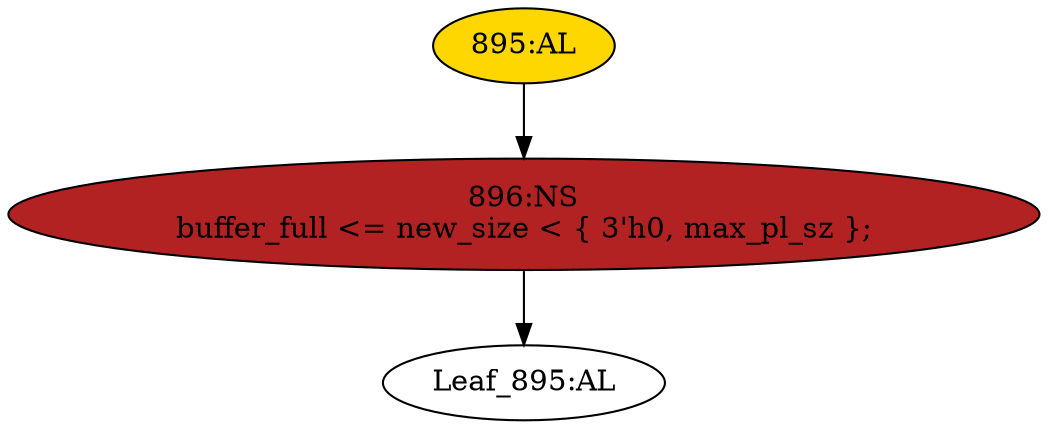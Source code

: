 strict digraph "" {
	node [label="\N"];
	"895:AL"	 [ast="<pyverilog.vparser.ast.Always object at 0x7fae5e12b4d0>",
		clk_sens=True,
		fillcolor=gold,
		label="895:AL",
		sens="['clk']",
		statements="[]",
		style=filled,
		typ=Always,
		use_var="['max_pl_sz', 'new_size']"];
	"896:NS"	 [ast="<pyverilog.vparser.ast.NonblockingSubstitution object at 0x7fae5e12b610>",
		fillcolor=firebrick,
		label="896:NS
buffer_full <= new_size < { 3'h0, max_pl_sz };",
		statements="[<pyverilog.vparser.ast.NonblockingSubstitution object at 0x7fae5e12b610>]",
		style=filled,
		typ=NonblockingSubstitution];
	"895:AL" -> "896:NS"	 [cond="[]",
		lineno=None];
	"Leaf_895:AL"	 [def_var="['buffer_full']",
		label="Leaf_895:AL"];
	"896:NS" -> "Leaf_895:AL"	 [cond="[]",
		lineno=None];
}
